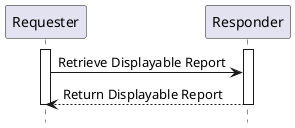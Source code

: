 @startuml

hide footbox

participant "Requester" as Reader
participant "Responder" as Repo

activate Reader
activate Repo
Reader->Repo: Retrieve Displayable Report
Repo-->Reader: Return Displayable Report
deactivate Repo
deactivate Reader

@enduml